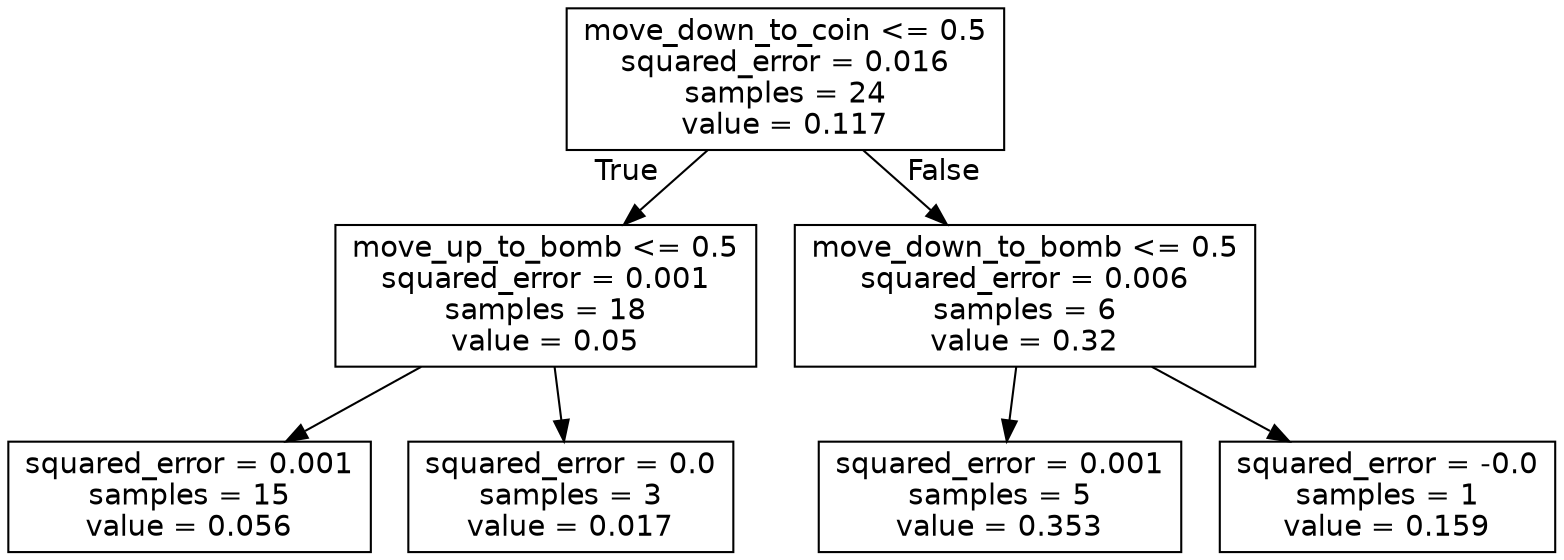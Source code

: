 digraph Tree {
node [shape=box, fontname="helvetica"] ;
edge [fontname="helvetica"] ;
0 [label="move_down_to_coin <= 0.5\nsquared_error = 0.016\nsamples = 24\nvalue = 0.117"] ;
1 [label="move_up_to_bomb <= 0.5\nsquared_error = 0.001\nsamples = 18\nvalue = 0.05"] ;
0 -> 1 [labeldistance=2.5, labelangle=45, headlabel="True"] ;
2 [label="squared_error = 0.001\nsamples = 15\nvalue = 0.056"] ;
1 -> 2 ;
3 [label="squared_error = 0.0\nsamples = 3\nvalue = 0.017"] ;
1 -> 3 ;
4 [label="move_down_to_bomb <= 0.5\nsquared_error = 0.006\nsamples = 6\nvalue = 0.32"] ;
0 -> 4 [labeldistance=2.5, labelangle=-45, headlabel="False"] ;
5 [label="squared_error = 0.001\nsamples = 5\nvalue = 0.353"] ;
4 -> 5 ;
6 [label="squared_error = -0.0\nsamples = 1\nvalue = 0.159"] ;
4 -> 6 ;
}